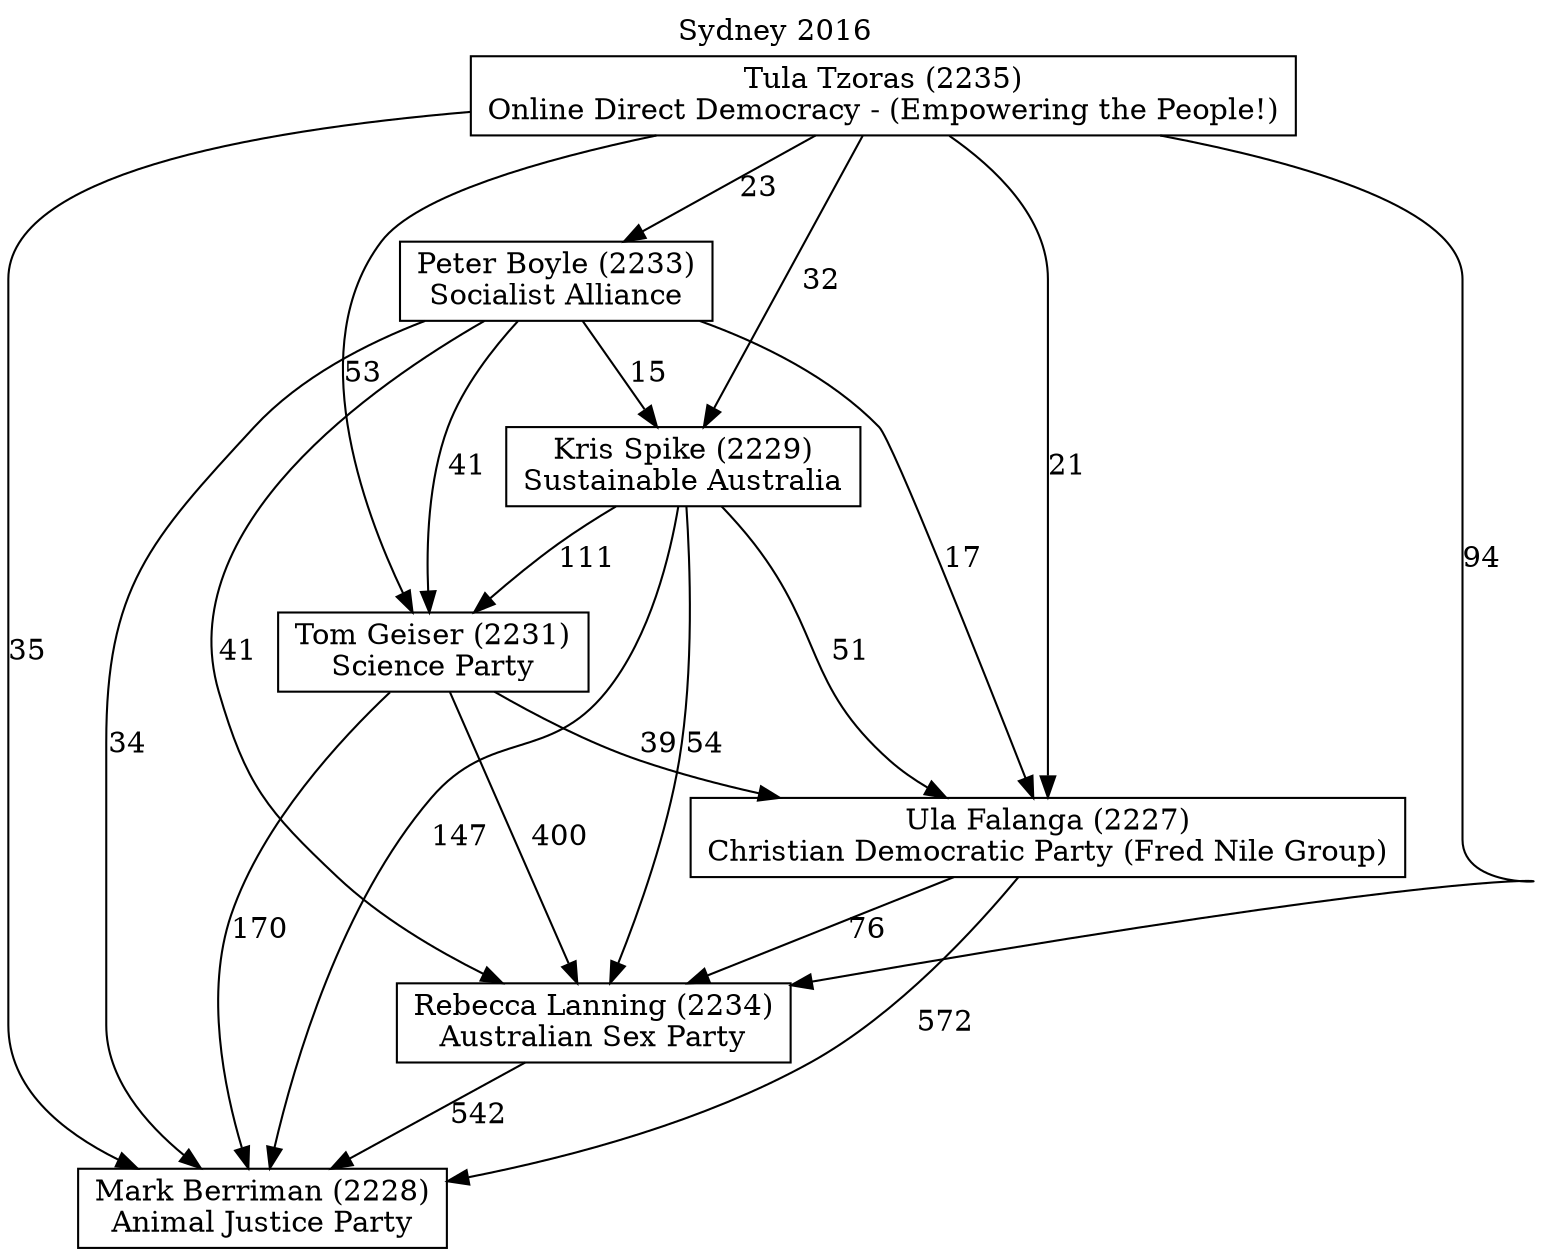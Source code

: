// House preference flow
digraph "Mark Berriman (2228)_Sydney_2016" {
	graph [label="Sydney 2016" labelloc=t mclimit=10]
	node [shape=box]
	"Tom Geiser (2231)" [label="Tom Geiser (2231)
Science Party"]
	"Peter Boyle (2233)" [label="Peter Boyle (2233)
Socialist Alliance"]
	"Mark Berriman (2228)" [label="Mark Berriman (2228)
Animal Justice Party"]
	"Rebecca Lanning (2234)" [label="Rebecca Lanning (2234)
Australian Sex Party"]
	"Kris Spike (2229)" [label="Kris Spike (2229)
Sustainable Australia"]
	"Ula Falanga (2227)" [label="Ula Falanga (2227)
Christian Democratic Party (Fred Nile Group)"]
	"Tula Tzoras (2235)" [label="Tula Tzoras (2235)
Online Direct Democracy - (Empowering the People!)"]
	"Tula Tzoras (2235)" -> "Mark Berriman (2228)" [label=35]
	"Tula Tzoras (2235)" -> "Kris Spike (2229)" [label=32]
	"Kris Spike (2229)" -> "Ula Falanga (2227)" [label=51]
	"Tula Tzoras (2235)" -> "Rebecca Lanning (2234)" [label=94]
	"Tula Tzoras (2235)" -> "Tom Geiser (2231)" [label=53]
	"Tom Geiser (2231)" -> "Rebecca Lanning (2234)" [label=400]
	"Rebecca Lanning (2234)" -> "Mark Berriman (2228)" [label=542]
	"Ula Falanga (2227)" -> "Mark Berriman (2228)" [label=572]
	"Peter Boyle (2233)" -> "Ula Falanga (2227)" [label=17]
	"Kris Spike (2229)" -> "Tom Geiser (2231)" [label=111]
	"Peter Boyle (2233)" -> "Kris Spike (2229)" [label=15]
	"Tula Tzoras (2235)" -> "Ula Falanga (2227)" [label=21]
	"Tom Geiser (2231)" -> "Ula Falanga (2227)" [label=39]
	"Kris Spike (2229)" -> "Mark Berriman (2228)" [label=147]
	"Ula Falanga (2227)" -> "Rebecca Lanning (2234)" [label=76]
	"Tula Tzoras (2235)" -> "Peter Boyle (2233)" [label=23]
	"Tom Geiser (2231)" -> "Mark Berriman (2228)" [label=170]
	"Kris Spike (2229)" -> "Rebecca Lanning (2234)" [label=54]
	"Peter Boyle (2233)" -> "Rebecca Lanning (2234)" [label=41]
	"Peter Boyle (2233)" -> "Tom Geiser (2231)" [label=41]
	"Peter Boyle (2233)" -> "Mark Berriman (2228)" [label=34]
}
